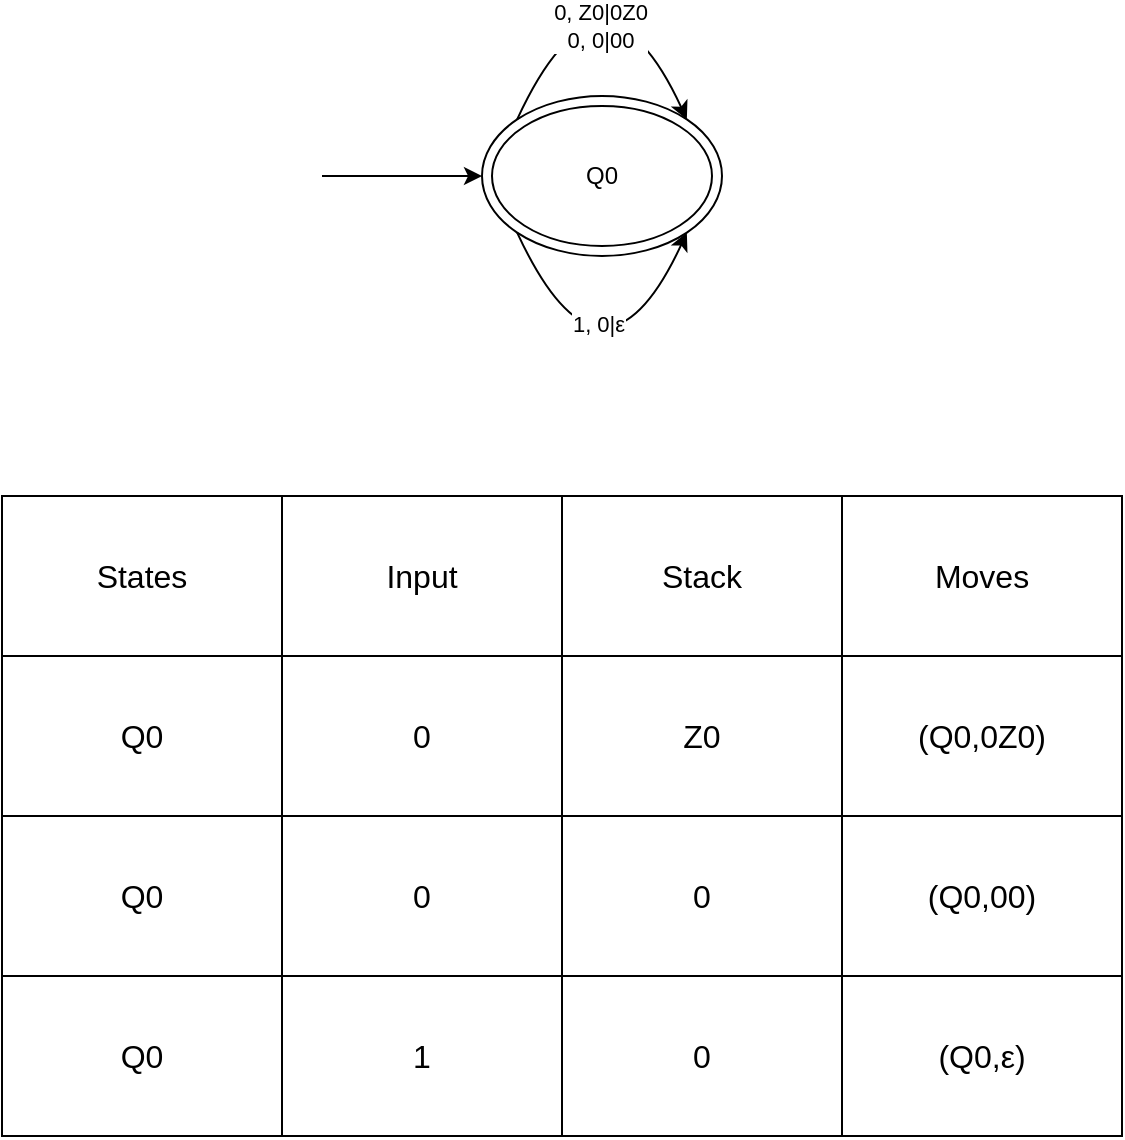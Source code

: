 <mxfile version="24.1.0" type="device">
  <diagram name="Page-1" id="INeImItdlGzuz4AUhdaI">
    <mxGraphModel dx="1750" dy="1063" grid="1" gridSize="10" guides="1" tooltips="1" connect="1" arrows="1" fold="1" page="1" pageScale="1" pageWidth="850" pageHeight="1100" math="0" shadow="0">
      <root>
        <mxCell id="0" />
        <mxCell id="1" parent="0" />
        <mxCell id="uw0eOIRe4fuN0_WtCQ6Q-1" value="Q0" style="ellipse;whiteSpace=wrap;html=1;" parent="1" vertex="1">
          <mxGeometry x="280" y="160" width="120" height="80" as="geometry" />
        </mxCell>
        <mxCell id="uw0eOIRe4fuN0_WtCQ6Q-2" value="" style="ellipse;whiteSpace=wrap;html=1;fillColor=none;" parent="1" vertex="1">
          <mxGeometry x="285" y="165" width="110" height="70" as="geometry" />
        </mxCell>
        <mxCell id="uw0eOIRe4fuN0_WtCQ6Q-3" value="" style="endArrow=classic;html=1;rounded=0;entryX=0;entryY=0.5;entryDx=0;entryDy=0;" parent="1" target="uw0eOIRe4fuN0_WtCQ6Q-1" edge="1">
          <mxGeometry width="50" height="50" relative="1" as="geometry">
            <mxPoint x="200" y="200" as="sourcePoint" />
            <mxPoint x="250" y="190" as="targetPoint" />
          </mxGeometry>
        </mxCell>
        <mxCell id="uw0eOIRe4fuN0_WtCQ6Q-4" value="" style="endArrow=classic;html=1;rounded=0;exitX=0;exitY=0;exitDx=0;exitDy=0;entryX=1;entryY=0;entryDx=0;entryDy=0;curved=1;" parent="1" source="uw0eOIRe4fuN0_WtCQ6Q-1" target="uw0eOIRe4fuN0_WtCQ6Q-1" edge="1">
          <mxGeometry width="50" height="50" relative="1" as="geometry">
            <mxPoint x="310" y="130" as="sourcePoint" />
            <mxPoint x="360" y="80" as="targetPoint" />
            <Array as="points">
              <mxPoint x="340" y="80" />
            </Array>
          </mxGeometry>
        </mxCell>
        <mxCell id="uw0eOIRe4fuN0_WtCQ6Q-5" value="0, Z0|0Z0&lt;div&gt;0, 0|00&lt;/div&gt;" style="edgeLabel;html=1;align=center;verticalAlign=middle;resizable=0;points=[];" parent="uw0eOIRe4fuN0_WtCQ6Q-4" vertex="1" connectable="0">
          <mxGeometry x="-0.406" y="-18" relative="1" as="geometry">
            <mxPoint as="offset" />
          </mxGeometry>
        </mxCell>
        <mxCell id="uw0eOIRe4fuN0_WtCQ6Q-7" value="" style="endArrow=classic;html=1;rounded=0;exitX=0;exitY=1;exitDx=0;exitDy=0;entryX=1;entryY=1;entryDx=0;entryDy=0;curved=1;" parent="1" source="uw0eOIRe4fuN0_WtCQ6Q-1" target="uw0eOIRe4fuN0_WtCQ6Q-1" edge="1">
          <mxGeometry width="50" height="50" relative="1" as="geometry">
            <mxPoint x="310" y="320" as="sourcePoint" />
            <mxPoint x="360" y="270" as="targetPoint" />
            <Array as="points">
              <mxPoint x="340" y="320" />
            </Array>
          </mxGeometry>
        </mxCell>
        <mxCell id="uw0eOIRe4fuN0_WtCQ6Q-8" value="1, 0|ε" style="edgeLabel;html=1;align=center;verticalAlign=middle;resizable=0;points=[];" parent="uw0eOIRe4fuN0_WtCQ6Q-7" vertex="1" connectable="0">
          <mxGeometry x="-0.422" y="17" relative="1" as="geometry">
            <mxPoint as="offset" />
          </mxGeometry>
        </mxCell>
        <mxCell id="6W5SrZmU9N7dKKvVS91o-1" value="" style="shape=table;startSize=0;container=1;collapsible=0;childLayout=tableLayout;fontSize=16;" vertex="1" parent="1">
          <mxGeometry x="40" y="360" width="560" height="320" as="geometry" />
        </mxCell>
        <mxCell id="6W5SrZmU9N7dKKvVS91o-2" value="" style="shape=tableRow;horizontal=0;startSize=0;swimlaneHead=0;swimlaneBody=0;strokeColor=inherit;top=0;left=0;bottom=0;right=0;collapsible=0;dropTarget=0;fillColor=none;points=[[0,0.5],[1,0.5]];portConstraint=eastwest;fontSize=16;" vertex="1" parent="6W5SrZmU9N7dKKvVS91o-1">
          <mxGeometry width="560" height="80" as="geometry" />
        </mxCell>
        <mxCell id="6W5SrZmU9N7dKKvVS91o-3" value="States" style="shape=partialRectangle;html=1;whiteSpace=wrap;connectable=0;strokeColor=inherit;overflow=hidden;fillColor=none;top=0;left=0;bottom=0;right=0;pointerEvents=1;fontSize=16;" vertex="1" parent="6W5SrZmU9N7dKKvVS91o-2">
          <mxGeometry width="140" height="80" as="geometry">
            <mxRectangle width="140" height="80" as="alternateBounds" />
          </mxGeometry>
        </mxCell>
        <mxCell id="6W5SrZmU9N7dKKvVS91o-4" value="Input" style="shape=partialRectangle;html=1;whiteSpace=wrap;connectable=0;strokeColor=inherit;overflow=hidden;fillColor=none;top=0;left=0;bottom=0;right=0;pointerEvents=1;fontSize=16;" vertex="1" parent="6W5SrZmU9N7dKKvVS91o-2">
          <mxGeometry x="140" width="140" height="80" as="geometry">
            <mxRectangle width="140" height="80" as="alternateBounds" />
          </mxGeometry>
        </mxCell>
        <mxCell id="6W5SrZmU9N7dKKvVS91o-5" value="Stack" style="shape=partialRectangle;html=1;whiteSpace=wrap;connectable=0;strokeColor=inherit;overflow=hidden;fillColor=none;top=0;left=0;bottom=0;right=0;pointerEvents=1;fontSize=16;" vertex="1" parent="6W5SrZmU9N7dKKvVS91o-2">
          <mxGeometry x="280" width="140" height="80" as="geometry">
            <mxRectangle width="140" height="80" as="alternateBounds" />
          </mxGeometry>
        </mxCell>
        <mxCell id="6W5SrZmU9N7dKKvVS91o-14" value="Moves" style="shape=partialRectangle;html=1;whiteSpace=wrap;connectable=0;strokeColor=inherit;overflow=hidden;fillColor=none;top=0;left=0;bottom=0;right=0;pointerEvents=1;fontSize=16;" vertex="1" parent="6W5SrZmU9N7dKKvVS91o-2">
          <mxGeometry x="420" width="140" height="80" as="geometry">
            <mxRectangle width="140" height="80" as="alternateBounds" />
          </mxGeometry>
        </mxCell>
        <mxCell id="6W5SrZmU9N7dKKvVS91o-6" value="" style="shape=tableRow;horizontal=0;startSize=0;swimlaneHead=0;swimlaneBody=0;strokeColor=inherit;top=0;left=0;bottom=0;right=0;collapsible=0;dropTarget=0;fillColor=none;points=[[0,0.5],[1,0.5]];portConstraint=eastwest;fontSize=16;" vertex="1" parent="6W5SrZmU9N7dKKvVS91o-1">
          <mxGeometry y="80" width="560" height="80" as="geometry" />
        </mxCell>
        <mxCell id="6W5SrZmU9N7dKKvVS91o-7" value="Q0" style="shape=partialRectangle;html=1;whiteSpace=wrap;connectable=0;strokeColor=inherit;overflow=hidden;fillColor=none;top=0;left=0;bottom=0;right=0;pointerEvents=1;fontSize=16;" vertex="1" parent="6W5SrZmU9N7dKKvVS91o-6">
          <mxGeometry width="140" height="80" as="geometry">
            <mxRectangle width="140" height="80" as="alternateBounds" />
          </mxGeometry>
        </mxCell>
        <mxCell id="6W5SrZmU9N7dKKvVS91o-8" value="0" style="shape=partialRectangle;html=1;whiteSpace=wrap;connectable=0;strokeColor=inherit;overflow=hidden;fillColor=none;top=0;left=0;bottom=0;right=0;pointerEvents=1;fontSize=16;" vertex="1" parent="6W5SrZmU9N7dKKvVS91o-6">
          <mxGeometry x="140" width="140" height="80" as="geometry">
            <mxRectangle width="140" height="80" as="alternateBounds" />
          </mxGeometry>
        </mxCell>
        <mxCell id="6W5SrZmU9N7dKKvVS91o-9" value="Z0" style="shape=partialRectangle;html=1;whiteSpace=wrap;connectable=0;strokeColor=inherit;overflow=hidden;fillColor=none;top=0;left=0;bottom=0;right=0;pointerEvents=1;fontSize=16;" vertex="1" parent="6W5SrZmU9N7dKKvVS91o-6">
          <mxGeometry x="280" width="140" height="80" as="geometry">
            <mxRectangle width="140" height="80" as="alternateBounds" />
          </mxGeometry>
        </mxCell>
        <mxCell id="6W5SrZmU9N7dKKvVS91o-15" value="(Q0,0Z0)" style="shape=partialRectangle;html=1;whiteSpace=wrap;connectable=0;strokeColor=inherit;overflow=hidden;fillColor=none;top=0;left=0;bottom=0;right=0;pointerEvents=1;fontSize=16;" vertex="1" parent="6W5SrZmU9N7dKKvVS91o-6">
          <mxGeometry x="420" width="140" height="80" as="geometry">
            <mxRectangle width="140" height="80" as="alternateBounds" />
          </mxGeometry>
        </mxCell>
        <mxCell id="6W5SrZmU9N7dKKvVS91o-10" value="" style="shape=tableRow;horizontal=0;startSize=0;swimlaneHead=0;swimlaneBody=0;strokeColor=inherit;top=0;left=0;bottom=0;right=0;collapsible=0;dropTarget=0;fillColor=none;points=[[0,0.5],[1,0.5]];portConstraint=eastwest;fontSize=16;" vertex="1" parent="6W5SrZmU9N7dKKvVS91o-1">
          <mxGeometry y="160" width="560" height="80" as="geometry" />
        </mxCell>
        <mxCell id="6W5SrZmU9N7dKKvVS91o-11" value="Q0" style="shape=partialRectangle;html=1;whiteSpace=wrap;connectable=0;strokeColor=inherit;overflow=hidden;fillColor=none;top=0;left=0;bottom=0;right=0;pointerEvents=1;fontSize=16;" vertex="1" parent="6W5SrZmU9N7dKKvVS91o-10">
          <mxGeometry width="140" height="80" as="geometry">
            <mxRectangle width="140" height="80" as="alternateBounds" />
          </mxGeometry>
        </mxCell>
        <mxCell id="6W5SrZmU9N7dKKvVS91o-12" value="0" style="shape=partialRectangle;html=1;whiteSpace=wrap;connectable=0;strokeColor=inherit;overflow=hidden;fillColor=none;top=0;left=0;bottom=0;right=0;pointerEvents=1;fontSize=16;" vertex="1" parent="6W5SrZmU9N7dKKvVS91o-10">
          <mxGeometry x="140" width="140" height="80" as="geometry">
            <mxRectangle width="140" height="80" as="alternateBounds" />
          </mxGeometry>
        </mxCell>
        <mxCell id="6W5SrZmU9N7dKKvVS91o-13" value="0" style="shape=partialRectangle;html=1;whiteSpace=wrap;connectable=0;strokeColor=inherit;overflow=hidden;fillColor=none;top=0;left=0;bottom=0;right=0;pointerEvents=1;fontSize=16;" vertex="1" parent="6W5SrZmU9N7dKKvVS91o-10">
          <mxGeometry x="280" width="140" height="80" as="geometry">
            <mxRectangle width="140" height="80" as="alternateBounds" />
          </mxGeometry>
        </mxCell>
        <mxCell id="6W5SrZmU9N7dKKvVS91o-16" value="(Q0,00)" style="shape=partialRectangle;html=1;whiteSpace=wrap;connectable=0;strokeColor=inherit;overflow=hidden;fillColor=none;top=0;left=0;bottom=0;right=0;pointerEvents=1;fontSize=16;" vertex="1" parent="6W5SrZmU9N7dKKvVS91o-10">
          <mxGeometry x="420" width="140" height="80" as="geometry">
            <mxRectangle width="140" height="80" as="alternateBounds" />
          </mxGeometry>
        </mxCell>
        <mxCell id="6W5SrZmU9N7dKKvVS91o-17" style="shape=tableRow;horizontal=0;startSize=0;swimlaneHead=0;swimlaneBody=0;strokeColor=inherit;top=0;left=0;bottom=0;right=0;collapsible=0;dropTarget=0;fillColor=none;points=[[0,0.5],[1,0.5]];portConstraint=eastwest;fontSize=16;" vertex="1" parent="6W5SrZmU9N7dKKvVS91o-1">
          <mxGeometry y="240" width="560" height="80" as="geometry" />
        </mxCell>
        <mxCell id="6W5SrZmU9N7dKKvVS91o-18" value="Q0" style="shape=partialRectangle;html=1;whiteSpace=wrap;connectable=0;strokeColor=inherit;overflow=hidden;fillColor=none;top=0;left=0;bottom=0;right=0;pointerEvents=1;fontSize=16;" vertex="1" parent="6W5SrZmU9N7dKKvVS91o-17">
          <mxGeometry width="140" height="80" as="geometry">
            <mxRectangle width="140" height="80" as="alternateBounds" />
          </mxGeometry>
        </mxCell>
        <mxCell id="6W5SrZmU9N7dKKvVS91o-19" value="1" style="shape=partialRectangle;html=1;whiteSpace=wrap;connectable=0;strokeColor=inherit;overflow=hidden;fillColor=none;top=0;left=0;bottom=0;right=0;pointerEvents=1;fontSize=16;" vertex="1" parent="6W5SrZmU9N7dKKvVS91o-17">
          <mxGeometry x="140" width="140" height="80" as="geometry">
            <mxRectangle width="140" height="80" as="alternateBounds" />
          </mxGeometry>
        </mxCell>
        <mxCell id="6W5SrZmU9N7dKKvVS91o-20" value="0" style="shape=partialRectangle;html=1;whiteSpace=wrap;connectable=0;strokeColor=inherit;overflow=hidden;fillColor=none;top=0;left=0;bottom=0;right=0;pointerEvents=1;fontSize=16;" vertex="1" parent="6W5SrZmU9N7dKKvVS91o-17">
          <mxGeometry x="280" width="140" height="80" as="geometry">
            <mxRectangle width="140" height="80" as="alternateBounds" />
          </mxGeometry>
        </mxCell>
        <mxCell id="6W5SrZmU9N7dKKvVS91o-21" value="(Q0,ε)" style="shape=partialRectangle;html=1;whiteSpace=wrap;connectable=0;strokeColor=inherit;overflow=hidden;fillColor=none;top=0;left=0;bottom=0;right=0;pointerEvents=1;fontSize=16;" vertex="1" parent="6W5SrZmU9N7dKKvVS91o-17">
          <mxGeometry x="420" width="140" height="80" as="geometry">
            <mxRectangle width="140" height="80" as="alternateBounds" />
          </mxGeometry>
        </mxCell>
      </root>
    </mxGraphModel>
  </diagram>
</mxfile>
